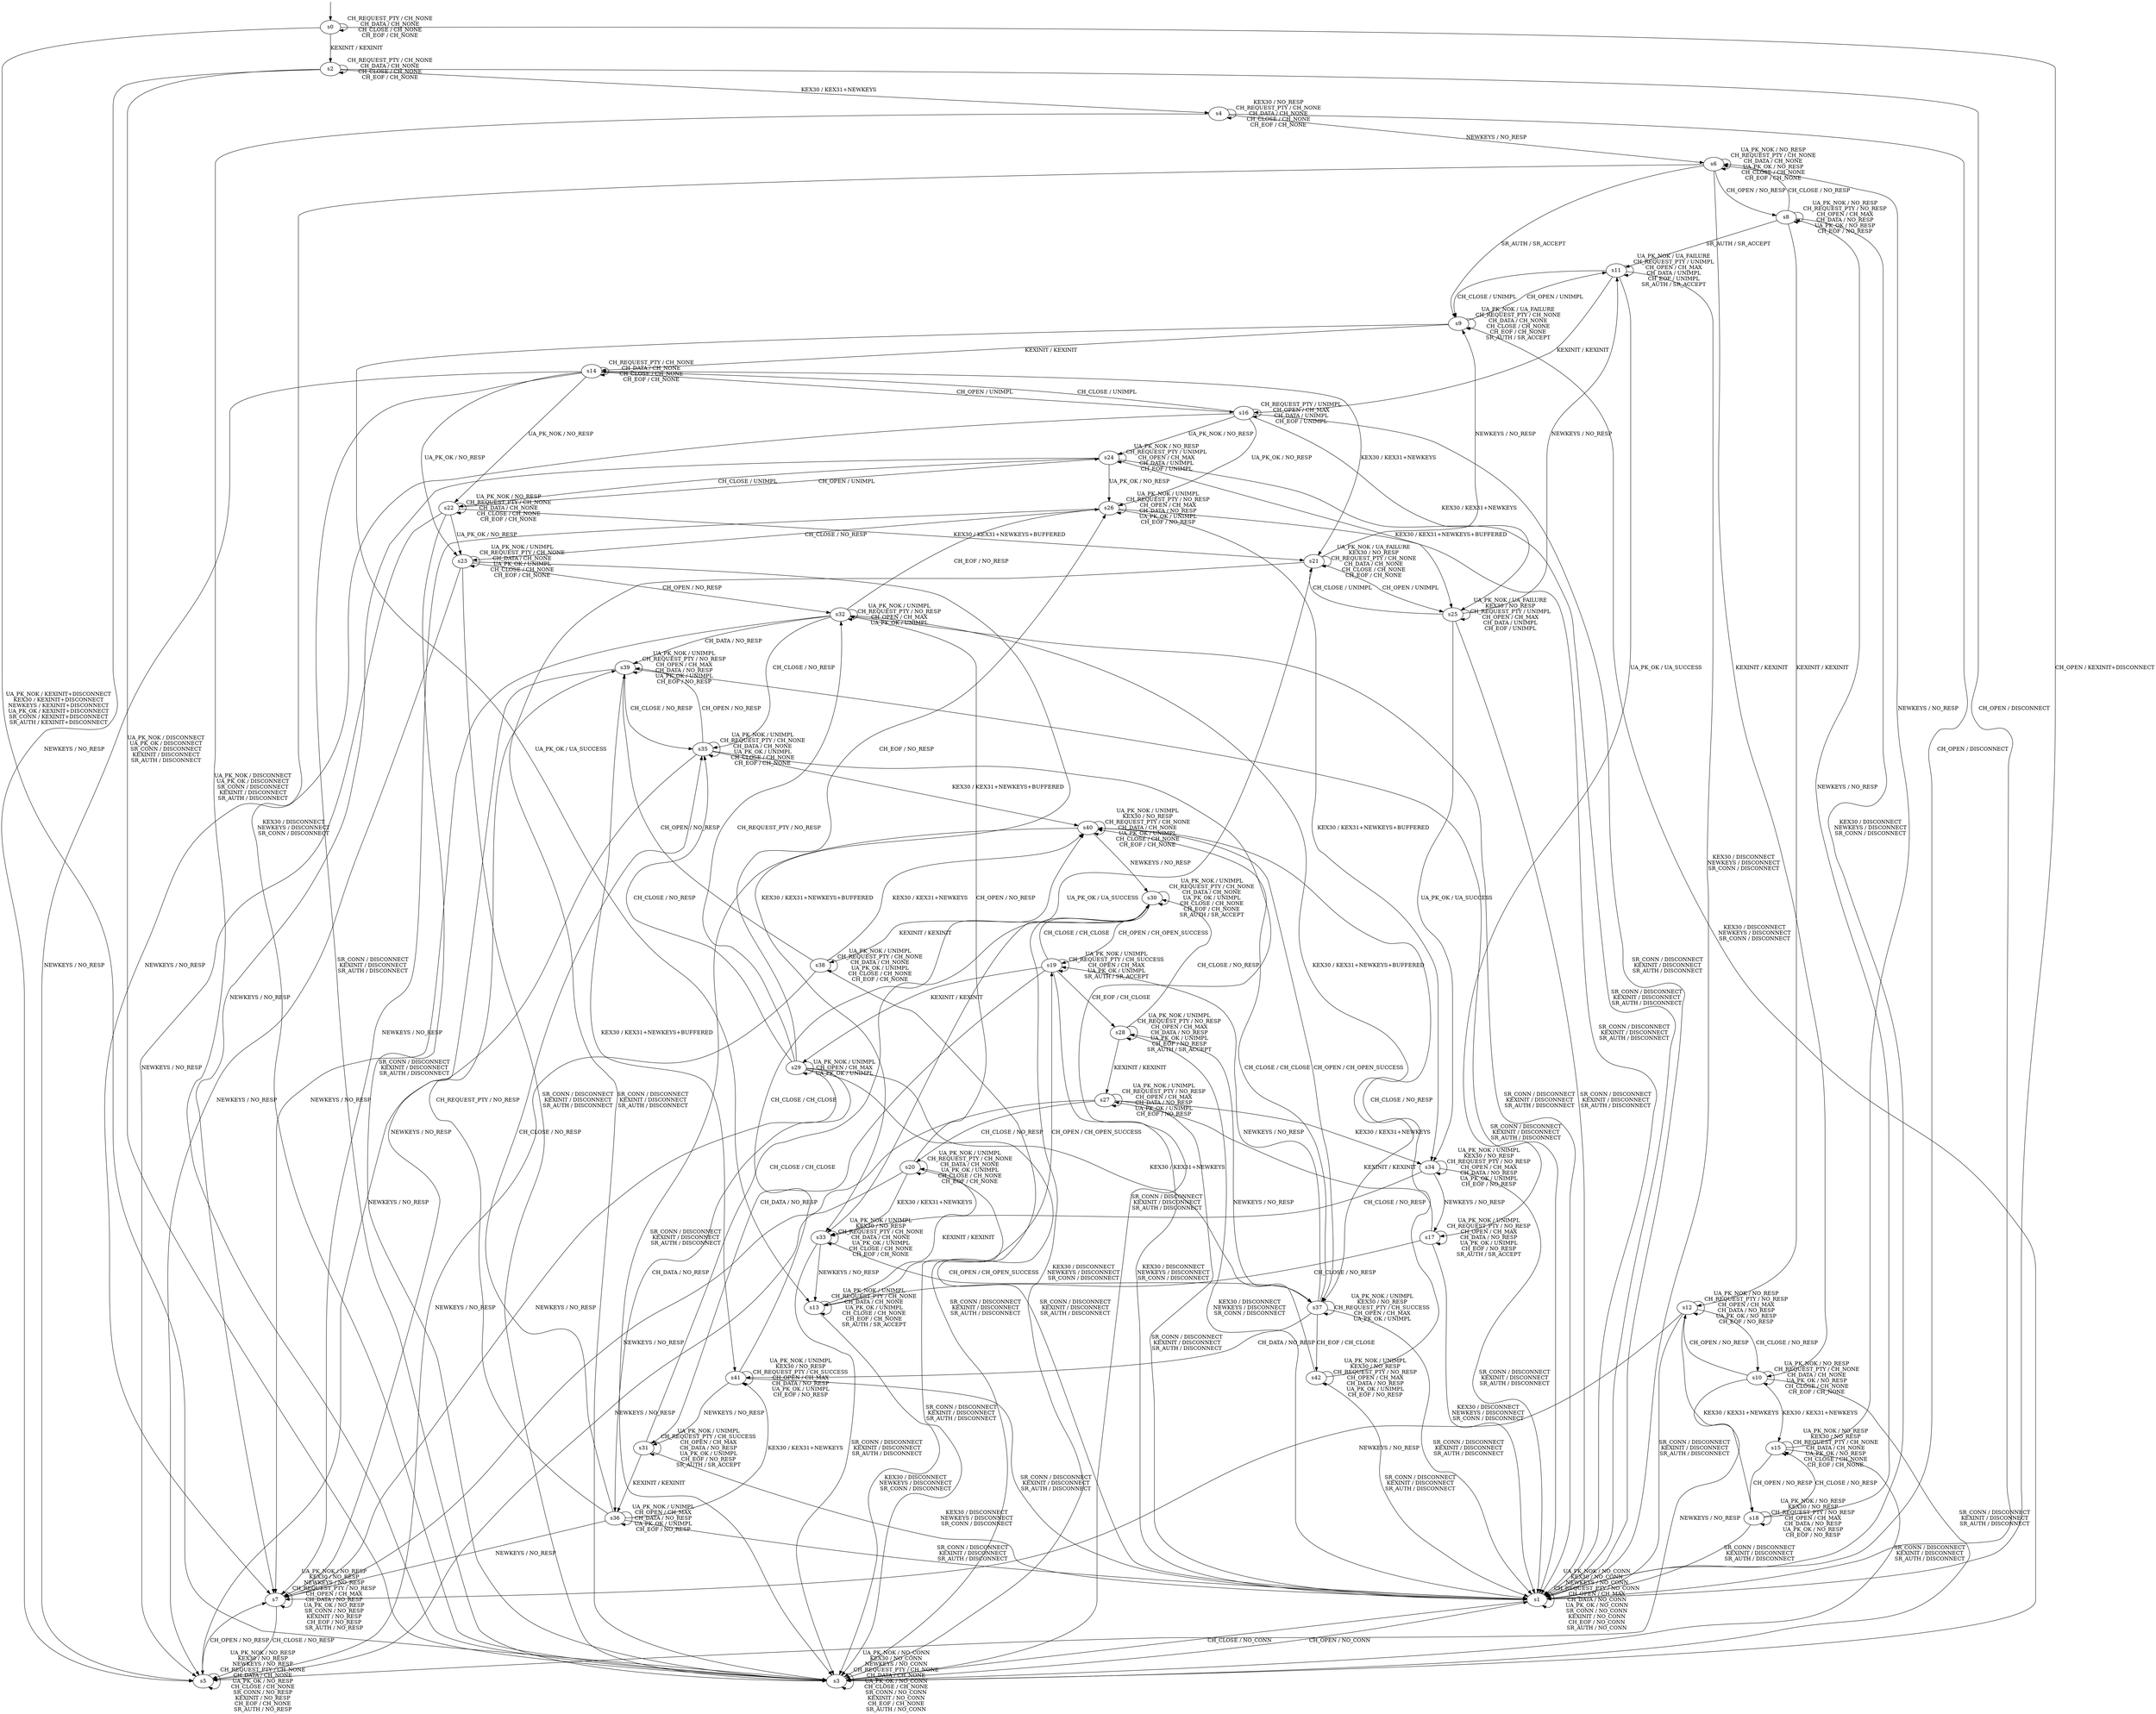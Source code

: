 digraph G {
label="";
s0;
s1;
s2;
s3;
s4;
s5;
s6;
s7;
s8;
s9;
s10;
s11;
s12;
s13;
s14;
s15;
s16;
s17;
s18;
s19;
s20;
s21;
s22;
s23;
s24;
s25;
s26;
s27;
s28;
s29;
s30;
s31;
s32;
s33;
s34;
s35;
s36;
s37;
s38;
s39;
s40;
s41;
s42;
s0 [label="s0"];
s0 -> s3  [label="UA_PK_NOK / KEXINIT+DISCONNECT
KEX30 / KEXINIT+DISCONNECT
NEWKEYS / KEXINIT+DISCONNECT
UA_PK_OK / KEXINIT+DISCONNECT
SR_CONN / KEXINIT+DISCONNECT
SR_AUTH / KEXINIT+DISCONNECT"];
s0 -> s0  [label="CH_REQUEST_PTY / CH_NONE
CH_DATA / CH_NONE
CH_CLOSE / CH_NONE
CH_EOF / CH_NONE"];
s0 -> s1  [label="CH_OPEN / KEXINIT+DISCONNECT"];
s0 -> s2  [label="KEXINIT / KEXINIT"];
s1 [label="s1"];
s1 -> s1  [label="UA_PK_NOK / NO_CONN
KEX30 / NO_CONN
NEWKEYS / NO_CONN
CH_REQUEST_PTY / NO_CONN
CH_OPEN / CH_MAX
CH_DATA / NO_CONN
UA_PK_OK / NO_CONN
SR_CONN / NO_CONN
KEXINIT / NO_CONN
CH_EOF / NO_CONN
SR_AUTH / NO_CONN"];
s1 -> s3  [label="CH_CLOSE / NO_CONN"];
s2 [label="s2"];
s2 -> s3  [label="UA_PK_NOK / DISCONNECT
UA_PK_OK / DISCONNECT
SR_CONN / DISCONNECT
KEXINIT / DISCONNECT
SR_AUTH / DISCONNECT"];
s2 -> s4  [label="KEX30 / KEX31+NEWKEYS"];
s2 -> s5  [label="NEWKEYS / NO_RESP"];
s2 -> s2  [label="CH_REQUEST_PTY / CH_NONE
CH_DATA / CH_NONE
CH_CLOSE / CH_NONE
CH_EOF / CH_NONE"];
s2 -> s1  [label="CH_OPEN / DISCONNECT"];
s3 [label="s3"];
s3 -> s3  [label="UA_PK_NOK / NO_CONN
KEX30 / NO_CONN
NEWKEYS / NO_CONN
CH_REQUEST_PTY / CH_NONE
CH_DATA / CH_NONE
UA_PK_OK / NO_CONN
CH_CLOSE / CH_NONE
SR_CONN / NO_CONN
KEXINIT / NO_CONN
CH_EOF / CH_NONE
SR_AUTH / NO_CONN"];
s3 -> s1  [label="CH_OPEN / NO_CONN"];
s4 [label="s4"];
s4 -> s3  [label="UA_PK_NOK / DISCONNECT
UA_PK_OK / DISCONNECT
SR_CONN / DISCONNECT
KEXINIT / DISCONNECT
SR_AUTH / DISCONNECT"];
s4 -> s4  [label="KEX30 / NO_RESP
CH_REQUEST_PTY / CH_NONE
CH_DATA / CH_NONE
CH_CLOSE / CH_NONE
CH_EOF / CH_NONE"];
s4 -> s6  [label="NEWKEYS / NO_RESP"];
s4 -> s1  [label="CH_OPEN / DISCONNECT"];
s5 [label="s5"];
s5 -> s5  [label="UA_PK_NOK / NO_RESP
KEX30 / NO_RESP
NEWKEYS / NO_RESP
CH_REQUEST_PTY / CH_NONE
CH_DATA / CH_NONE
UA_PK_OK / NO_RESP
CH_CLOSE / CH_NONE
SR_CONN / NO_RESP
KEXINIT / NO_RESP
CH_EOF / CH_NONE
SR_AUTH / NO_RESP"];
s5 -> s7  [label="CH_OPEN / NO_RESP"];
s6 [label="s6"];
s6 -> s6  [label="UA_PK_NOK / NO_RESP
CH_REQUEST_PTY / CH_NONE
CH_DATA / CH_NONE
UA_PK_OK / NO_RESP
CH_CLOSE / CH_NONE
CH_EOF / CH_NONE"];
s6 -> s3  [label="KEX30 / DISCONNECT
NEWKEYS / DISCONNECT
SR_CONN / DISCONNECT"];
s6 -> s8  [label="CH_OPEN / NO_RESP"];
s6 -> s10  [label="KEXINIT / KEXINIT"];
s6 -> s9  [label="SR_AUTH / SR_ACCEPT"];
s7 [label="s7"];
s7 -> s7  [label="UA_PK_NOK / NO_RESP
KEX30 / NO_RESP
NEWKEYS / NO_RESP
CH_REQUEST_PTY / NO_RESP
CH_OPEN / CH_MAX
CH_DATA / NO_RESP
UA_PK_OK / NO_RESP
SR_CONN / NO_RESP
KEXINIT / NO_RESP
CH_EOF / NO_RESP
SR_AUTH / NO_RESP"];
s7 -> s5  [label="CH_CLOSE / NO_RESP"];
s8 [label="s8"];
s8 -> s8  [label="UA_PK_NOK / NO_RESP
CH_REQUEST_PTY / NO_RESP
CH_OPEN / CH_MAX
CH_DATA / NO_RESP
UA_PK_OK / NO_RESP
CH_EOF / NO_RESP"];
s8 -> s1  [label="KEX30 / DISCONNECT
NEWKEYS / DISCONNECT
SR_CONN / DISCONNECT"];
s8 -> s6  [label="CH_CLOSE / NO_RESP"];
s8 -> s12  [label="KEXINIT / KEXINIT"];
s8 -> s11  [label="SR_AUTH / SR_ACCEPT"];
s9 [label="s9"];
s9 -> s9  [label="UA_PK_NOK / UA_FAILURE
CH_REQUEST_PTY / CH_NONE
CH_DATA / CH_NONE
CH_CLOSE / CH_NONE
CH_EOF / CH_NONE
SR_AUTH / SR_ACCEPT"];
s9 -> s3  [label="KEX30 / DISCONNECT
NEWKEYS / DISCONNECT
SR_CONN / DISCONNECT"];
s9 -> s11  [label="CH_OPEN / UNIMPL"];
s9 -> s13  [label="UA_PK_OK / UA_SUCCESS"];
s9 -> s14  [label="KEXINIT / KEXINIT"];
s10 [label="s10"];
s10 -> s10  [label="UA_PK_NOK / NO_RESP
CH_REQUEST_PTY / CH_NONE
CH_DATA / CH_NONE
UA_PK_OK / NO_RESP
CH_CLOSE / CH_NONE
CH_EOF / CH_NONE"];
s10 -> s15  [label="KEX30 / KEX31+NEWKEYS"];
s10 -> s5  [label="NEWKEYS / NO_RESP"];
s10 -> s12  [label="CH_OPEN / NO_RESP"];
s10 -> s3  [label="SR_CONN / DISCONNECT
KEXINIT / DISCONNECT
SR_AUTH / DISCONNECT"];
s11 [label="s11"];
s11 -> s11  [label="UA_PK_NOK / UA_FAILURE
CH_REQUEST_PTY / UNIMPL
CH_OPEN / CH_MAX
CH_DATA / UNIMPL
CH_EOF / UNIMPL
SR_AUTH / SR_ACCEPT"];
s11 -> s1  [label="KEX30 / DISCONNECT
NEWKEYS / DISCONNECT
SR_CONN / DISCONNECT"];
s11 -> s17  [label="UA_PK_OK / UA_SUCCESS"];
s11 -> s9  [label="CH_CLOSE / UNIMPL"];
s11 -> s16  [label="KEXINIT / KEXINIT"];
s12 [label="s12"];
s12 -> s12  [label="UA_PK_NOK / NO_RESP
CH_REQUEST_PTY / NO_RESP
CH_OPEN / CH_MAX
CH_DATA / NO_RESP
UA_PK_OK / NO_RESP
CH_EOF / NO_RESP"];
s12 -> s18  [label="KEX30 / KEX31+NEWKEYS"];
s12 -> s7  [label="NEWKEYS / NO_RESP"];
s12 -> s10  [label="CH_CLOSE / NO_RESP"];
s12 -> s1  [label="SR_CONN / DISCONNECT
KEXINIT / DISCONNECT
SR_AUTH / DISCONNECT"];
s13 [label="s13"];
s13 -> s13  [label="UA_PK_NOK / UNIMPL
CH_REQUEST_PTY / CH_NONE
CH_DATA / CH_NONE
UA_PK_OK / UNIMPL
CH_CLOSE / CH_NONE
CH_EOF / CH_NONE
SR_AUTH / SR_ACCEPT"];
s13 -> s3  [label="KEX30 / DISCONNECT
NEWKEYS / DISCONNECT
SR_CONN / DISCONNECT"];
s13 -> s19  [label="CH_OPEN / CH_OPEN_SUCCESS"];
s13 -> s20  [label="KEXINIT / KEXINIT"];
s14 [label="s14"];
s14 -> s22  [label="UA_PK_NOK / NO_RESP"];
s14 -> s21  [label="KEX30 / KEX31+NEWKEYS"];
s14 -> s5  [label="NEWKEYS / NO_RESP"];
s14 -> s14  [label="CH_REQUEST_PTY / CH_NONE
CH_DATA / CH_NONE
CH_CLOSE / CH_NONE
CH_EOF / CH_NONE"];
s14 -> s16  [label="CH_OPEN / UNIMPL"];
s14 -> s23  [label="UA_PK_OK / NO_RESP"];
s14 -> s3  [label="SR_CONN / DISCONNECT
KEXINIT / DISCONNECT
SR_AUTH / DISCONNECT"];
s15 [label="s15"];
s15 -> s15  [label="UA_PK_NOK / NO_RESP
KEX30 / NO_RESP
CH_REQUEST_PTY / CH_NONE
CH_DATA / CH_NONE
UA_PK_OK / NO_RESP
CH_CLOSE / CH_NONE
CH_EOF / CH_NONE"];
s15 -> s6  [label="NEWKEYS / NO_RESP"];
s15 -> s18  [label="CH_OPEN / NO_RESP"];
s15 -> s3  [label="SR_CONN / DISCONNECT
KEXINIT / DISCONNECT
SR_AUTH / DISCONNECT"];
s16 [label="s16"];
s16 -> s24  [label="UA_PK_NOK / NO_RESP"];
s16 -> s25  [label="KEX30 / KEX31+NEWKEYS"];
s16 -> s7  [label="NEWKEYS / NO_RESP"];
s16 -> s16  [label="CH_REQUEST_PTY / UNIMPL
CH_OPEN / CH_MAX
CH_DATA / UNIMPL
CH_EOF / UNIMPL"];
s16 -> s26  [label="UA_PK_OK / NO_RESP"];
s16 -> s14  [label="CH_CLOSE / UNIMPL"];
s16 -> s1  [label="SR_CONN / DISCONNECT
KEXINIT / DISCONNECT
SR_AUTH / DISCONNECT"];
s17 [label="s17"];
s17 -> s17  [label="UA_PK_NOK / UNIMPL
CH_REQUEST_PTY / NO_RESP
CH_OPEN / CH_MAX
CH_DATA / NO_RESP
UA_PK_OK / UNIMPL
CH_EOF / NO_RESP
SR_AUTH / SR_ACCEPT"];
s17 -> s1  [label="KEX30 / DISCONNECT
NEWKEYS / DISCONNECT
SR_CONN / DISCONNECT"];
s17 -> s13  [label="CH_CLOSE / NO_RESP"];
s17 -> s27  [label="KEXINIT / KEXINIT"];
s18 [label="s18"];
s18 -> s18  [label="UA_PK_NOK / NO_RESP
KEX30 / NO_RESP
CH_REQUEST_PTY / NO_RESP
CH_OPEN / CH_MAX
CH_DATA / NO_RESP
UA_PK_OK / NO_RESP
CH_EOF / NO_RESP"];
s18 -> s8  [label="NEWKEYS / NO_RESP"];
s18 -> s15  [label="CH_CLOSE / NO_RESP"];
s18 -> s1  [label="SR_CONN / DISCONNECT
KEXINIT / DISCONNECT
SR_AUTH / DISCONNECT"];
s19 [label="s19"];
s19 -> s19  [label="UA_PK_NOK / UNIMPL
CH_REQUEST_PTY / CH_SUCCESS
CH_OPEN / CH_MAX
UA_PK_OK / UNIMPL
SR_AUTH / SR_ACCEPT"];
s19 -> s1  [label="KEX30 / DISCONNECT
NEWKEYS / DISCONNECT
SR_CONN / DISCONNECT"];
s19 -> s31  [label="CH_DATA / NO_RESP"];
s19 -> s30  [label="CH_CLOSE / CH_CLOSE"];
s19 -> s29  [label="KEXINIT / KEXINIT"];
s19 -> s28  [label="CH_EOF / CH_CLOSE"];
s20 [label="s20"];
s20 -> s20  [label="UA_PK_NOK / UNIMPL
CH_REQUEST_PTY / CH_NONE
CH_DATA / CH_NONE
UA_PK_OK / UNIMPL
CH_CLOSE / CH_NONE
CH_EOF / CH_NONE"];
s20 -> s33  [label="KEX30 / KEX31+NEWKEYS"];
s20 -> s5  [label="NEWKEYS / NO_RESP"];
s20 -> s32  [label="CH_OPEN / NO_RESP"];
s20 -> s3  [label="SR_CONN / DISCONNECT
KEXINIT / DISCONNECT
SR_AUTH / DISCONNECT"];
s21 [label="s21"];
s21 -> s21  [label="UA_PK_NOK / UA_FAILURE
KEX30 / NO_RESP
CH_REQUEST_PTY / CH_NONE
CH_DATA / CH_NONE
CH_CLOSE / CH_NONE
CH_EOF / CH_NONE"];
s21 -> s9  [label="NEWKEYS / NO_RESP"];
s21 -> s25  [label="CH_OPEN / UNIMPL"];
s21 -> s33  [label="UA_PK_OK / UA_SUCCESS"];
s21 -> s3  [label="SR_CONN / DISCONNECT
KEXINIT / DISCONNECT
SR_AUTH / DISCONNECT"];
s22 [label="s22"];
s22 -> s22  [label="UA_PK_NOK / NO_RESP
CH_REQUEST_PTY / CH_NONE
CH_DATA / CH_NONE
CH_CLOSE / CH_NONE
CH_EOF / CH_NONE"];
s22 -> s21  [label="KEX30 / KEX31+NEWKEYS+BUFFERED"];
s22 -> s5  [label="NEWKEYS / NO_RESP"];
s22 -> s24  [label="CH_OPEN / UNIMPL"];
s22 -> s23  [label="UA_PK_OK / NO_RESP"];
s22 -> s3  [label="SR_CONN / DISCONNECT
KEXINIT / DISCONNECT
SR_AUTH / DISCONNECT"];
s23 [label="s23"];
s23 -> s23  [label="UA_PK_NOK / UNIMPL
CH_REQUEST_PTY / CH_NONE
CH_DATA / CH_NONE
UA_PK_OK / UNIMPL
CH_CLOSE / CH_NONE
CH_EOF / CH_NONE"];
s23 -> s33  [label="KEX30 / KEX31+NEWKEYS+BUFFERED"];
s23 -> s5  [label="NEWKEYS / NO_RESP"];
s23 -> s32  [label="CH_OPEN / NO_RESP"];
s23 -> s3  [label="SR_CONN / DISCONNECT
KEXINIT / DISCONNECT
SR_AUTH / DISCONNECT"];
s24 [label="s24"];
s24 -> s24  [label="UA_PK_NOK / NO_RESP
CH_REQUEST_PTY / UNIMPL
CH_OPEN / CH_MAX
CH_DATA / UNIMPL
CH_EOF / UNIMPL"];
s24 -> s25  [label="KEX30 / KEX31+NEWKEYS+BUFFERED"];
s24 -> s7  [label="NEWKEYS / NO_RESP"];
s24 -> s26  [label="UA_PK_OK / NO_RESP"];
s24 -> s22  [label="CH_CLOSE / UNIMPL"];
s24 -> s1  [label="SR_CONN / DISCONNECT
KEXINIT / DISCONNECT
SR_AUTH / DISCONNECT"];
s25 [label="s25"];
s25 -> s25  [label="UA_PK_NOK / UA_FAILURE
KEX30 / NO_RESP
CH_REQUEST_PTY / UNIMPL
CH_OPEN / CH_MAX
CH_DATA / UNIMPL
CH_EOF / UNIMPL"];
s25 -> s11  [label="NEWKEYS / NO_RESP"];
s25 -> s34  [label="UA_PK_OK / UA_SUCCESS"];
s25 -> s21  [label="CH_CLOSE / UNIMPL"];
s25 -> s1  [label="SR_CONN / DISCONNECT
KEXINIT / DISCONNECT
SR_AUTH / DISCONNECT"];
s26 [label="s26"];
s26 -> s26  [label="UA_PK_NOK / UNIMPL
CH_REQUEST_PTY / NO_RESP
CH_OPEN / CH_MAX
CH_DATA / NO_RESP
UA_PK_OK / UNIMPL
CH_EOF / NO_RESP"];
s26 -> s34  [label="KEX30 / KEX31+NEWKEYS+BUFFERED"];
s26 -> s7  [label="NEWKEYS / NO_RESP"];
s26 -> s23  [label="CH_CLOSE / NO_RESP"];
s26 -> s1  [label="SR_CONN / DISCONNECT
KEXINIT / DISCONNECT
SR_AUTH / DISCONNECT"];
s27 [label="s27"];
s27 -> s27  [label="UA_PK_NOK / UNIMPL
CH_REQUEST_PTY / NO_RESP
CH_OPEN / CH_MAX
CH_DATA / NO_RESP
UA_PK_OK / UNIMPL
CH_EOF / NO_RESP"];
s27 -> s34  [label="KEX30 / KEX31+NEWKEYS"];
s27 -> s7  [label="NEWKEYS / NO_RESP"];
s27 -> s20  [label="CH_CLOSE / NO_RESP"];
s27 -> s1  [label="SR_CONN / DISCONNECT
KEXINIT / DISCONNECT
SR_AUTH / DISCONNECT"];
s28 [label="s28"];
s28 -> s28  [label="UA_PK_NOK / UNIMPL
CH_REQUEST_PTY / NO_RESP
CH_OPEN / CH_MAX
CH_DATA / NO_RESP
UA_PK_OK / UNIMPL
CH_EOF / NO_RESP
SR_AUTH / SR_ACCEPT"];
s28 -> s1  [label="KEX30 / DISCONNECT
NEWKEYS / DISCONNECT
SR_CONN / DISCONNECT"];
s28 -> s30  [label="CH_CLOSE / NO_RESP"];
s28 -> s27  [label="KEXINIT / KEXINIT"];
s29 [label="s29"];
s29 -> s29  [label="UA_PK_NOK / UNIMPL
CH_OPEN / CH_MAX
UA_PK_OK / UNIMPL"];
s29 -> s37  [label="KEX30 / KEX31+NEWKEYS"];
s29 -> s7  [label="NEWKEYS / NO_RESP"];
s29 -> s32  [label="CH_REQUEST_PTY / NO_RESP"];
s29 -> s36  [label="CH_DATA / NO_RESP"];
s29 -> s35  [label="CH_CLOSE / NO_RESP"];
s29 -> s1  [label="SR_CONN / DISCONNECT
KEXINIT / DISCONNECT
SR_AUTH / DISCONNECT"];
s29 -> s26  [label="CH_EOF / NO_RESP"];
s30 [label="s30"];
s30 -> s30  [label="UA_PK_NOK / UNIMPL
CH_REQUEST_PTY / CH_NONE
CH_DATA / CH_NONE
UA_PK_OK / UNIMPL
CH_CLOSE / CH_NONE
CH_EOF / CH_NONE
SR_AUTH / SR_ACCEPT"];
s30 -> s3  [label="KEX30 / DISCONNECT
NEWKEYS / DISCONNECT
SR_CONN / DISCONNECT"];
s30 -> s19  [label="CH_OPEN / CH_OPEN_SUCCESS"];
s30 -> s38  [label="KEXINIT / KEXINIT"];
s31 [label="s31"];
s31 -> s31  [label="UA_PK_NOK / UNIMPL
CH_REQUEST_PTY / CH_SUCCESS
CH_OPEN / CH_MAX
CH_DATA / NO_RESP
UA_PK_OK / UNIMPL
CH_EOF / NO_RESP
SR_AUTH / SR_ACCEPT"];
s31 -> s1  [label="KEX30 / DISCONNECT
NEWKEYS / DISCONNECT
SR_CONN / DISCONNECT"];
s31 -> s30  [label="CH_CLOSE / CH_CLOSE"];
s31 -> s36  [label="KEXINIT / KEXINIT"];
s32 [label="s32"];
s32 -> s32  [label="UA_PK_NOK / UNIMPL
CH_REQUEST_PTY / NO_RESP
CH_OPEN / CH_MAX
UA_PK_OK / UNIMPL"];
s32 -> s37  [label="KEX30 / KEX31+NEWKEYS+BUFFERED"];
s32 -> s7  [label="NEWKEYS / NO_RESP"];
s32 -> s39  [label="CH_DATA / NO_RESP"];
s32 -> s35  [label="CH_CLOSE / NO_RESP"];
s32 -> s1  [label="SR_CONN / DISCONNECT
KEXINIT / DISCONNECT
SR_AUTH / DISCONNECT"];
s32 -> s26  [label="CH_EOF / NO_RESP"];
s33 [label="s33"];
s33 -> s33  [label="UA_PK_NOK / UNIMPL
KEX30 / NO_RESP
CH_REQUEST_PTY / CH_NONE
CH_DATA / CH_NONE
UA_PK_OK / UNIMPL
CH_CLOSE / CH_NONE
CH_EOF / CH_NONE"];
s33 -> s13  [label="NEWKEYS / NO_RESP"];
s33 -> s37  [label="CH_OPEN / CH_OPEN_SUCCESS"];
s33 -> s3  [label="SR_CONN / DISCONNECT
KEXINIT / DISCONNECT
SR_AUTH / DISCONNECT"];
s34 [label="s34"];
s34 -> s34  [label="UA_PK_NOK / UNIMPL
KEX30 / NO_RESP
CH_REQUEST_PTY / NO_RESP
CH_OPEN / CH_MAX
CH_DATA / NO_RESP
UA_PK_OK / UNIMPL
CH_EOF / NO_RESP"];
s34 -> s17  [label="NEWKEYS / NO_RESP"];
s34 -> s33  [label="CH_CLOSE / NO_RESP"];
s34 -> s1  [label="SR_CONN / DISCONNECT
KEXINIT / DISCONNECT
SR_AUTH / DISCONNECT"];
s35 [label="s35"];
s35 -> s35  [label="UA_PK_NOK / UNIMPL
CH_REQUEST_PTY / CH_NONE
CH_DATA / CH_NONE
UA_PK_OK / UNIMPL
CH_CLOSE / CH_NONE
CH_EOF / CH_NONE"];
s35 -> s40  [label="KEX30 / KEX31+NEWKEYS+BUFFERED"];
s35 -> s5  [label="NEWKEYS / NO_RESP"];
s35 -> s39  [label="CH_OPEN / NO_RESP"];
s35 -> s3  [label="SR_CONN / DISCONNECT
KEXINIT / DISCONNECT
SR_AUTH / DISCONNECT"];
s36 [label="s36"];
s36 -> s36  [label="UA_PK_NOK / UNIMPL
CH_OPEN / CH_MAX
CH_DATA / NO_RESP
UA_PK_OK / UNIMPL
CH_EOF / NO_RESP"];
s36 -> s41  [label="KEX30 / KEX31+NEWKEYS"];
s36 -> s7  [label="NEWKEYS / NO_RESP"];
s36 -> s39  [label="CH_REQUEST_PTY / NO_RESP"];
s36 -> s35  [label="CH_CLOSE / NO_RESP"];
s36 -> s1  [label="SR_CONN / DISCONNECT
KEXINIT / DISCONNECT
SR_AUTH / DISCONNECT"];
s37 [label="s37"];
s37 -> s37  [label="UA_PK_NOK / UNIMPL
KEX30 / NO_RESP
CH_REQUEST_PTY / CH_SUCCESS
CH_OPEN / CH_MAX
UA_PK_OK / UNIMPL"];
s37 -> s19  [label="NEWKEYS / NO_RESP"];
s37 -> s41  [label="CH_DATA / NO_RESP"];
s37 -> s40  [label="CH_CLOSE / CH_CLOSE"];
s37 -> s1  [label="SR_CONN / DISCONNECT
KEXINIT / DISCONNECT
SR_AUTH / DISCONNECT"];
s37 -> s42  [label="CH_EOF / CH_CLOSE"];
s38 [label="s38"];
s38 -> s38  [label="UA_PK_NOK / UNIMPL
CH_REQUEST_PTY / CH_NONE
CH_DATA / CH_NONE
UA_PK_OK / UNIMPL
CH_CLOSE / CH_NONE
CH_EOF / CH_NONE"];
s38 -> s40  [label="KEX30 / KEX31+NEWKEYS"];
s38 -> s5  [label="NEWKEYS / NO_RESP"];
s38 -> s39  [label="CH_OPEN / NO_RESP"];
s38 -> s3  [label="SR_CONN / DISCONNECT
KEXINIT / DISCONNECT
SR_AUTH / DISCONNECT"];
s39 [label="s39"];
s39 -> s39  [label="UA_PK_NOK / UNIMPL
CH_REQUEST_PTY / NO_RESP
CH_OPEN / CH_MAX
CH_DATA / NO_RESP
UA_PK_OK / UNIMPL
CH_EOF / NO_RESP"];
s39 -> s41  [label="KEX30 / KEX31+NEWKEYS+BUFFERED"];
s39 -> s7  [label="NEWKEYS / NO_RESP"];
s39 -> s35  [label="CH_CLOSE / NO_RESP"];
s39 -> s1  [label="SR_CONN / DISCONNECT
KEXINIT / DISCONNECT
SR_AUTH / DISCONNECT"];
s40 [label="s40"];
s40 -> s40  [label="UA_PK_NOK / UNIMPL
KEX30 / NO_RESP
CH_REQUEST_PTY / CH_NONE
CH_DATA / CH_NONE
UA_PK_OK / UNIMPL
CH_CLOSE / CH_NONE
CH_EOF / CH_NONE"];
s40 -> s30  [label="NEWKEYS / NO_RESP"];
s40 -> s37  [label="CH_OPEN / CH_OPEN_SUCCESS"];
s40 -> s3  [label="SR_CONN / DISCONNECT
KEXINIT / DISCONNECT
SR_AUTH / DISCONNECT"];
s41 [label="s41"];
s41 -> s41  [label="UA_PK_NOK / UNIMPL
KEX30 / NO_RESP
CH_REQUEST_PTY / CH_SUCCESS
CH_OPEN / CH_MAX
CH_DATA / NO_RESP
UA_PK_OK / UNIMPL
CH_EOF / NO_RESP"];
s41 -> s31  [label="NEWKEYS / NO_RESP"];
s41 -> s40  [label="CH_CLOSE / CH_CLOSE"];
s41 -> s1  [label="SR_CONN / DISCONNECT
KEXINIT / DISCONNECT
SR_AUTH / DISCONNECT"];
s42 [label="s42"];
s42 -> s42  [label="UA_PK_NOK / UNIMPL
KEX30 / NO_RESP
CH_REQUEST_PTY / NO_RESP
CH_OPEN / CH_MAX
CH_DATA / NO_RESP
UA_PK_OK / UNIMPL
CH_EOF / NO_RESP"];
s42 -> s28  [label="NEWKEYS / NO_RESP"];
s42 -> s40  [label="CH_CLOSE / NO_RESP"];
s42 -> s1  [label="SR_CONN / DISCONNECT
KEXINIT / DISCONNECT
SR_AUTH / DISCONNECT"];
__start0 [height="0", label="", shape="none", width="0"];
__start0 -> s0;
}
